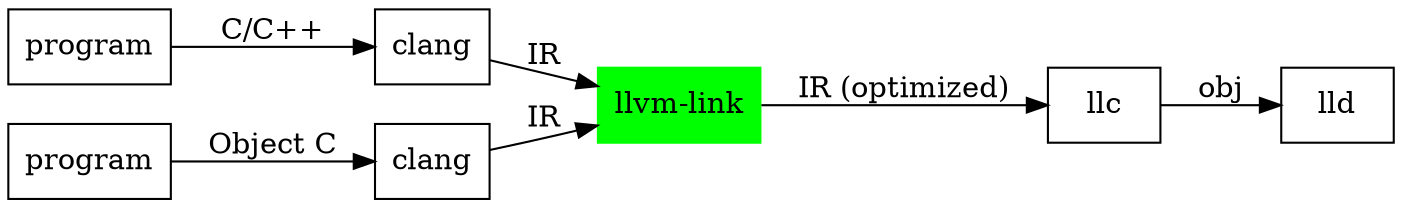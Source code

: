 digraph G {
  rankdir=LR;

  node [shape=record];
  program1 [label = "program"];
  program2 [label = "program"];
  clang1 [label = "clang"];
  clang2 [label = "clang"];
  llc;
  lld;
  llvm_link [label="llvm-link",style=filled,color=green];

  program1 -> clang1 [label = "C/C++"];
  program2 -> clang2 [label = "Object C"];
  clang1 -> llvm_link [label = "IR"];
  clang2 -> llvm_link [label = "IR"];
  llvm_link -> llc [ label = "IR (optimized)" ];
  llc -> lld [ label = "obj" ];

//  label = "llvm-link flow";
}
